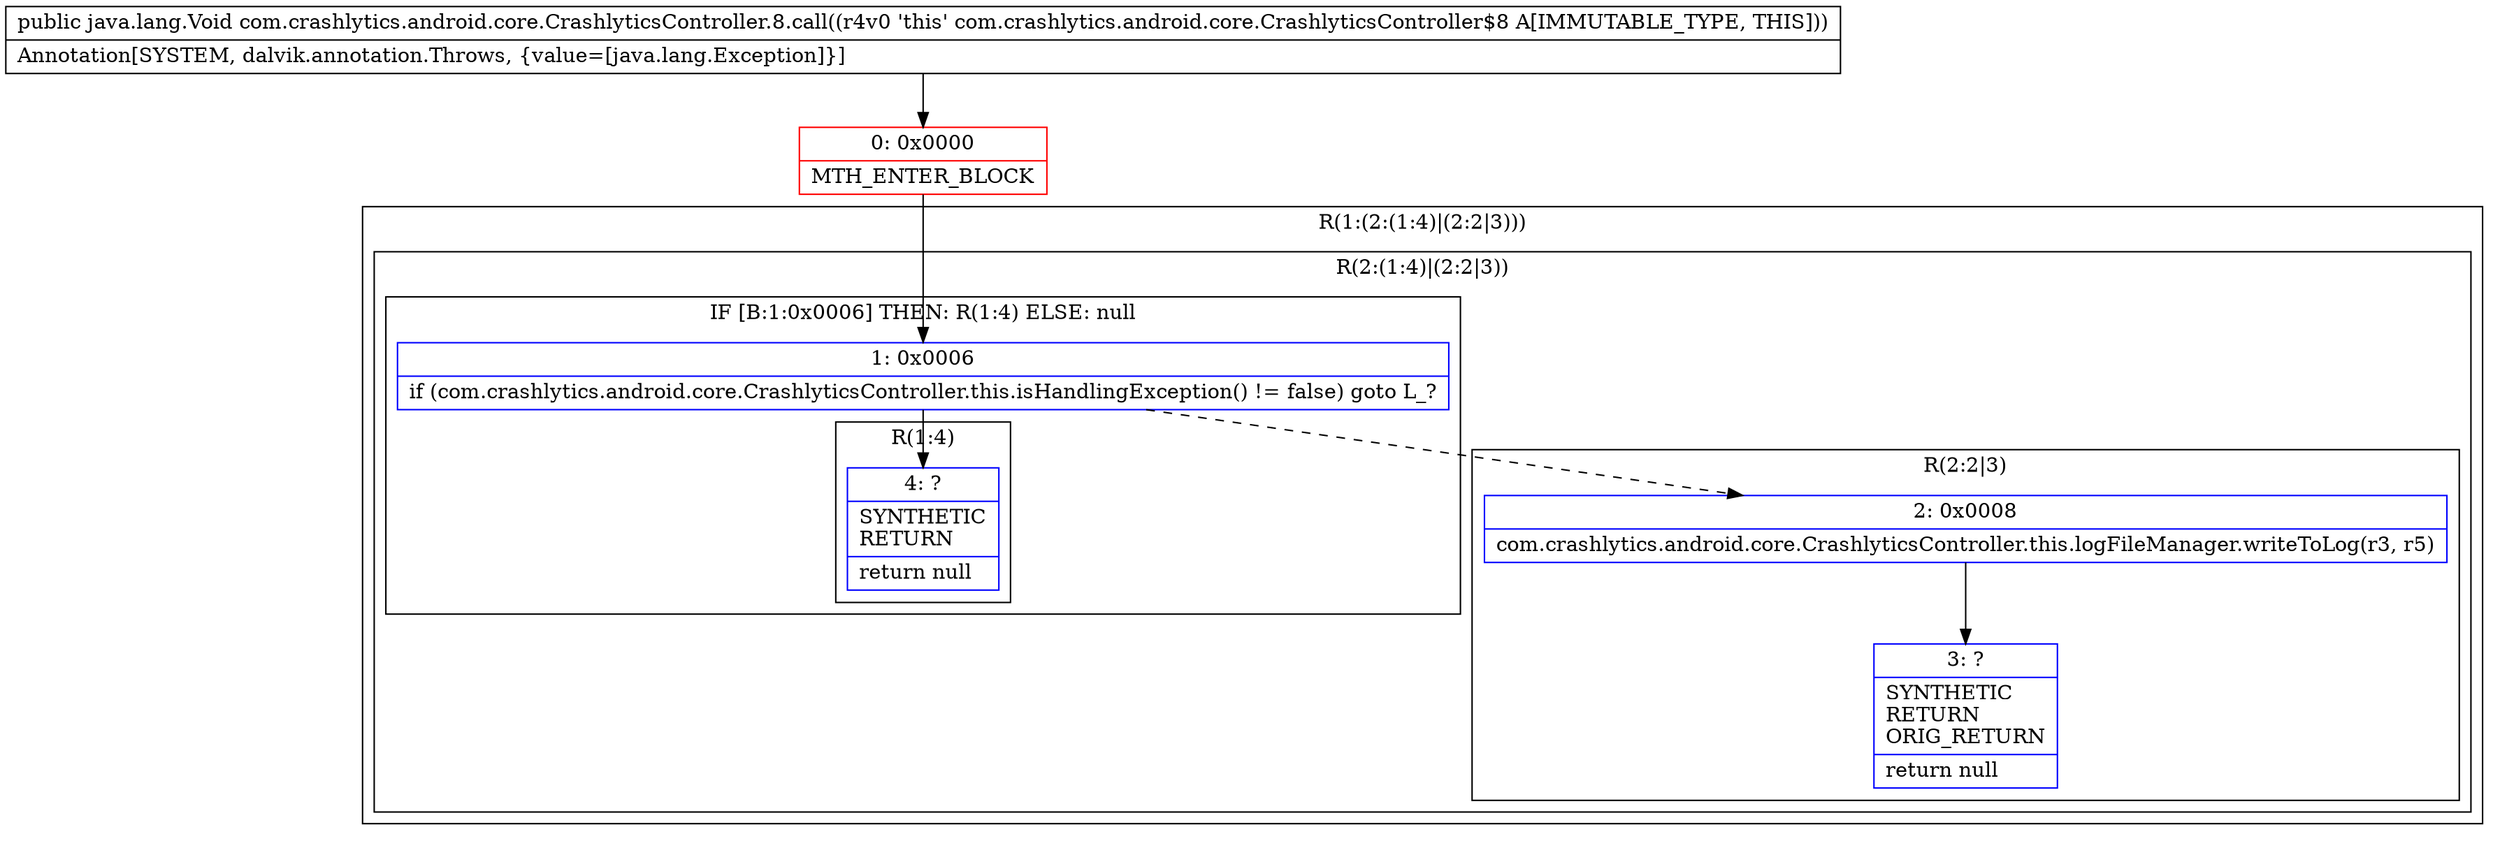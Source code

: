 digraph "CFG forcom.crashlytics.android.core.CrashlyticsController.8.call()Ljava\/lang\/Void;" {
subgraph cluster_Region_754324129 {
label = "R(1:(2:(1:4)|(2:2|3)))";
node [shape=record,color=blue];
subgraph cluster_Region_1309087174 {
label = "R(2:(1:4)|(2:2|3))";
node [shape=record,color=blue];
subgraph cluster_IfRegion_1460358505 {
label = "IF [B:1:0x0006] THEN: R(1:4) ELSE: null";
node [shape=record,color=blue];
Node_1 [shape=record,label="{1\:\ 0x0006|if (com.crashlytics.android.core.CrashlyticsController.this.isHandlingException() != false) goto L_?\l}"];
subgraph cluster_Region_1254591373 {
label = "R(1:4)";
node [shape=record,color=blue];
Node_4 [shape=record,label="{4\:\ ?|SYNTHETIC\lRETURN\l|return null\l}"];
}
}
subgraph cluster_Region_1454963566 {
label = "R(2:2|3)";
node [shape=record,color=blue];
Node_2 [shape=record,label="{2\:\ 0x0008|com.crashlytics.android.core.CrashlyticsController.this.logFileManager.writeToLog(r3, r5)\l}"];
Node_3 [shape=record,label="{3\:\ ?|SYNTHETIC\lRETURN\lORIG_RETURN\l|return null\l}"];
}
}
}
Node_0 [shape=record,color=red,label="{0\:\ 0x0000|MTH_ENTER_BLOCK\l}"];
MethodNode[shape=record,label="{public java.lang.Void com.crashlytics.android.core.CrashlyticsController.8.call((r4v0 'this' com.crashlytics.android.core.CrashlyticsController$8 A[IMMUTABLE_TYPE, THIS]))  | Annotation[SYSTEM, dalvik.annotation.Throws, \{value=[java.lang.Exception]\}]\l}"];
MethodNode -> Node_0;
Node_1 -> Node_2[style=dashed];
Node_1 -> Node_4;
Node_2 -> Node_3;
Node_0 -> Node_1;
}

